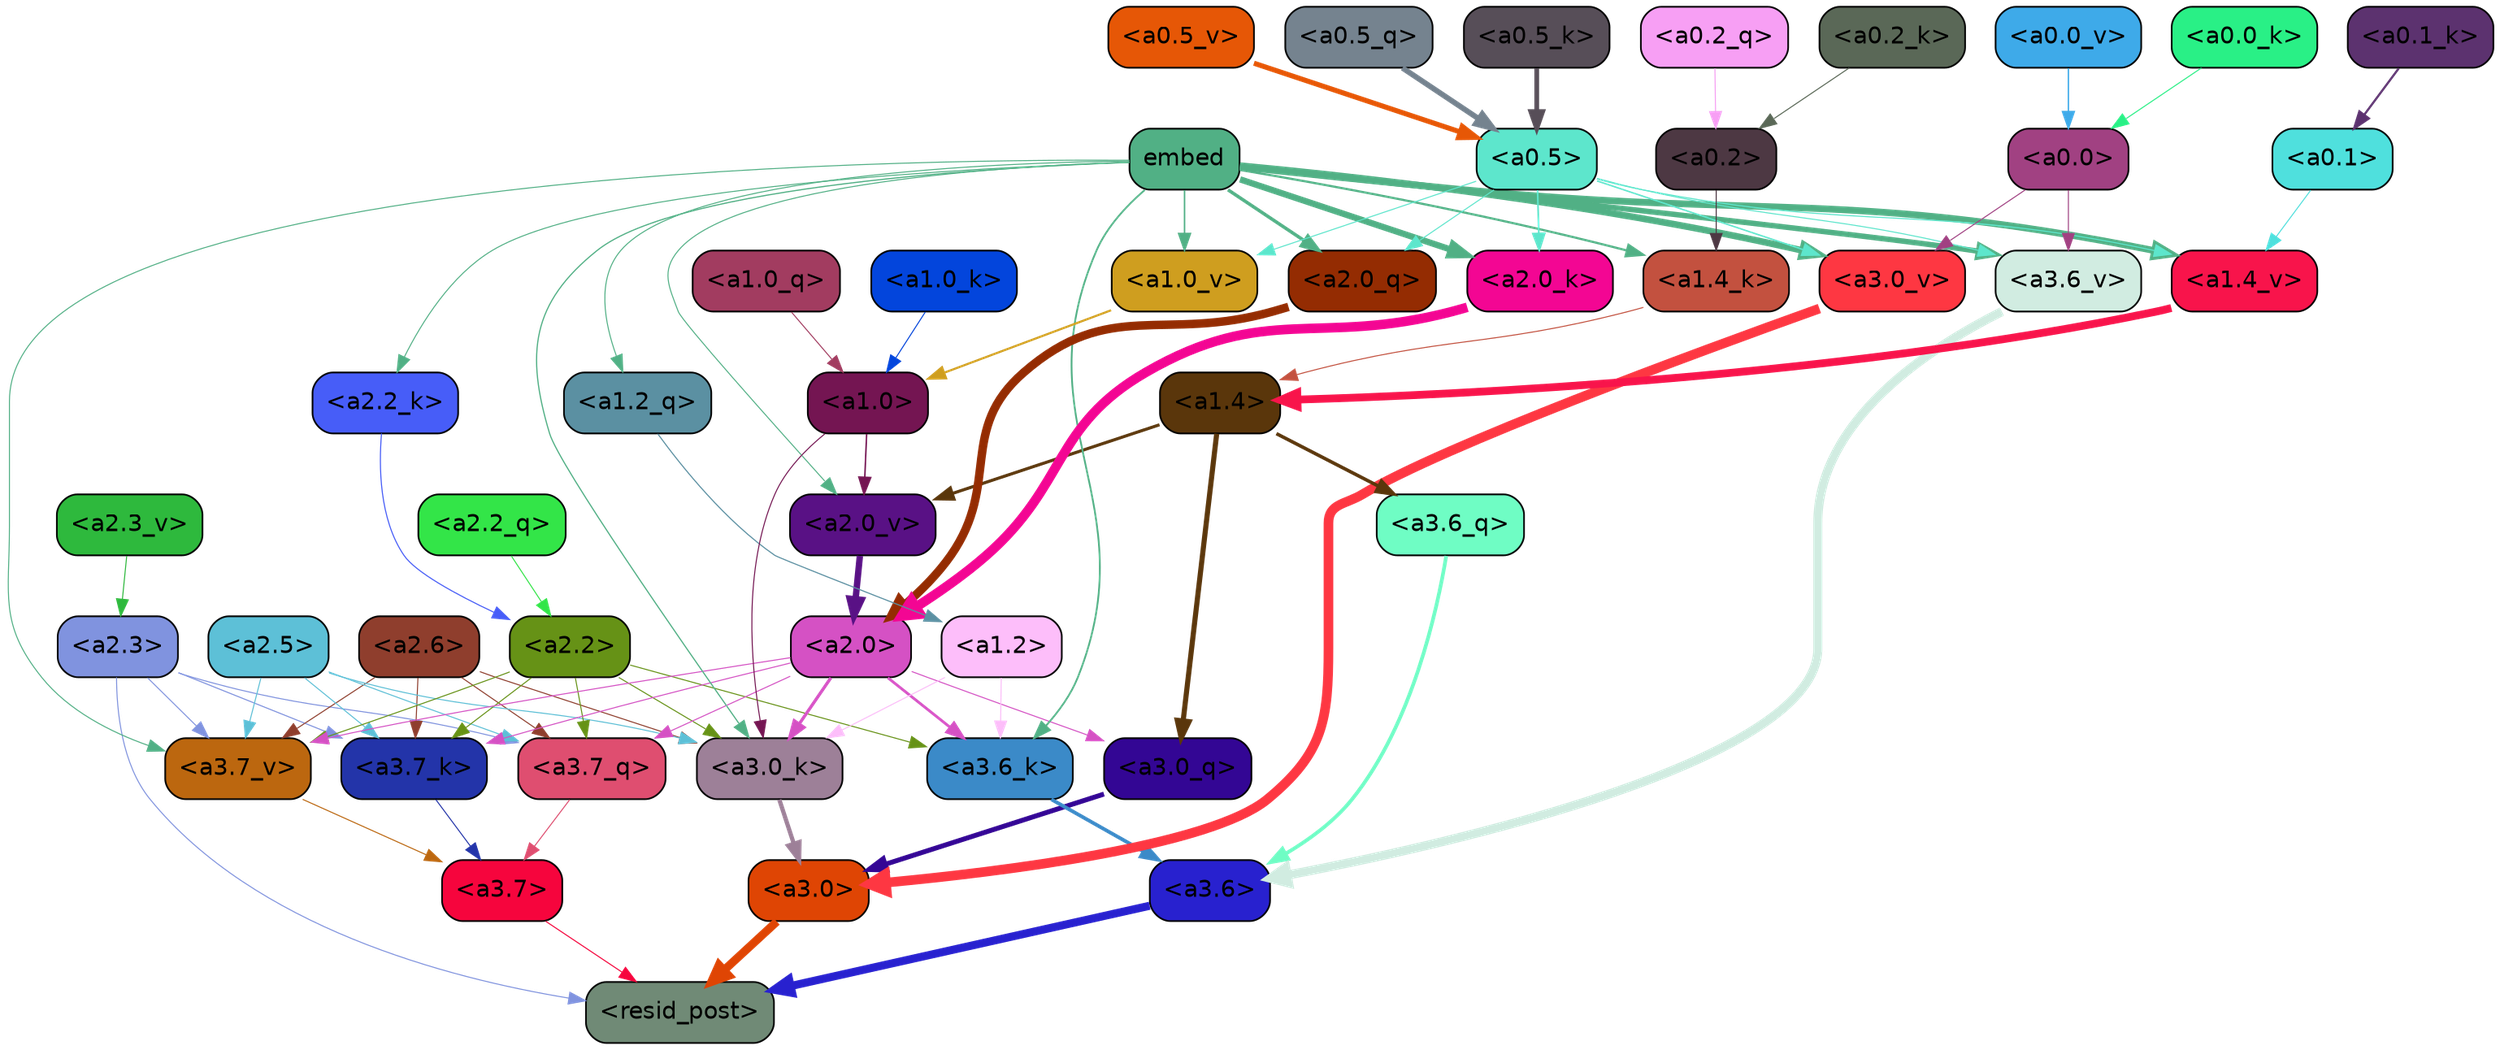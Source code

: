 strict digraph "" {
	graph [bgcolor=transparent,
		layout=dot,
		overlap=false,
		splines=true
	];
	"<a3.7>"	[color=black,
		fillcolor="#f6053d",
		fontname=Helvetica,
		shape=box,
		style="filled, rounded"];
	"<resid_post>"	[color=black,
		fillcolor="#708a76",
		fontname=Helvetica,
		shape=box,
		style="filled, rounded"];
	"<a3.7>" -> "<resid_post>"	[color="#f6053d",
		penwidth=0.6];
	"<a3.6>"	[color=black,
		fillcolor="#2821cf",
		fontname=Helvetica,
		shape=box,
		style="filled, rounded"];
	"<a3.6>" -> "<resid_post>"	[color="#2821cf",
		penwidth=4.751592040061951];
	"<a3.0>"	[color=black,
		fillcolor="#df4504",
		fontname=Helvetica,
		shape=box,
		style="filled, rounded"];
	"<a3.0>" -> "<resid_post>"	[color="#df4504",
		penwidth=4.904066681861877];
	"<a2.3>"	[color=black,
		fillcolor="#8093df",
		fontname=Helvetica,
		shape=box,
		style="filled, rounded"];
	"<a2.3>" -> "<resid_post>"	[color="#8093df",
		penwidth=0.6];
	"<a3.7_q>"	[color=black,
		fillcolor="#df4e70",
		fontname=Helvetica,
		shape=box,
		style="filled, rounded"];
	"<a2.3>" -> "<a3.7_q>"	[color="#8093df",
		penwidth=0.6];
	"<a3.7_k>"	[color=black,
		fillcolor="#2334a9",
		fontname=Helvetica,
		shape=box,
		style="filled, rounded"];
	"<a2.3>" -> "<a3.7_k>"	[color="#8093df",
		penwidth=0.6];
	"<a3.7_v>"	[color=black,
		fillcolor="#bc670f",
		fontname=Helvetica,
		shape=box,
		style="filled, rounded"];
	"<a2.3>" -> "<a3.7_v>"	[color="#8093df",
		penwidth=0.6];
	"<a3.7_q>" -> "<a3.7>"	[color="#df4e70",
		penwidth=0.6];
	"<a3.6_q>"	[color=black,
		fillcolor="#6ffdc4",
		fontname=Helvetica,
		shape=box,
		style="filled, rounded"];
	"<a3.6_q>" -> "<a3.6>"	[color="#6ffdc4",
		penwidth=2.160832464694977];
	"<a3.0_q>"	[color=black,
		fillcolor="#330694",
		fontname=Helvetica,
		shape=box,
		style="filled, rounded"];
	"<a3.0_q>" -> "<a3.0>"	[color="#330694",
		penwidth=2.870753765106201];
	"<a3.7_k>" -> "<a3.7>"	[color="#2334a9",
		penwidth=0.6];
	"<a3.6_k>"	[color=black,
		fillcolor="#3b8ac8",
		fontname=Helvetica,
		shape=box,
		style="filled, rounded"];
	"<a3.6_k>" -> "<a3.6>"	[color="#3b8ac8",
		penwidth=2.13908451795578];
	"<a3.0_k>"	[color=black,
		fillcolor="#9d8098",
		fontname=Helvetica,
		shape=box,
		style="filled, rounded"];
	"<a3.0_k>" -> "<a3.0>"	[color="#9d8098",
		penwidth=2.520303964614868];
	"<a3.7_v>" -> "<a3.7>"	[color="#bc670f",
		penwidth=0.6];
	"<a3.6_v>"	[color=black,
		fillcolor="#d1ece1",
		fontname=Helvetica,
		shape=box,
		style="filled, rounded"];
	"<a3.6_v>" -> "<a3.6>"	[color="#d1ece1",
		penwidth=5.297133803367615];
	"<a3.0_v>"	[color=black,
		fillcolor="#fe3742",
		fontname=Helvetica,
		shape=box,
		style="filled, rounded"];
	"<a3.0_v>" -> "<a3.0>"	[color="#fe3742",
		penwidth=5.680712580680847];
	"<a2.6>"	[color=black,
		fillcolor="#8f3e2d",
		fontname=Helvetica,
		shape=box,
		style="filled, rounded"];
	"<a2.6>" -> "<a3.7_q>"	[color="#8f3e2d",
		penwidth=0.6];
	"<a2.6>" -> "<a3.7_k>"	[color="#8f3e2d",
		penwidth=0.6];
	"<a2.6>" -> "<a3.0_k>"	[color="#8f3e2d",
		penwidth=0.6];
	"<a2.6>" -> "<a3.7_v>"	[color="#8f3e2d",
		penwidth=0.6];
	"<a2.5>"	[color=black,
		fillcolor="#5dc0d7",
		fontname=Helvetica,
		shape=box,
		style="filled, rounded"];
	"<a2.5>" -> "<a3.7_q>"	[color="#5dc0d7",
		penwidth=0.6];
	"<a2.5>" -> "<a3.7_k>"	[color="#5dc0d7",
		penwidth=0.6];
	"<a2.5>" -> "<a3.0_k>"	[color="#5dc0d7",
		penwidth=0.6];
	"<a2.5>" -> "<a3.7_v>"	[color="#5dc0d7",
		penwidth=0.6];
	"<a2.2>"	[color=black,
		fillcolor="#669216",
		fontname=Helvetica,
		shape=box,
		style="filled, rounded"];
	"<a2.2>" -> "<a3.7_q>"	[color="#669216",
		penwidth=0.6];
	"<a2.2>" -> "<a3.7_k>"	[color="#669216",
		penwidth=0.6];
	"<a2.2>" -> "<a3.6_k>"	[color="#669216",
		penwidth=0.6];
	"<a2.2>" -> "<a3.0_k>"	[color="#669216",
		penwidth=0.6];
	"<a2.2>" -> "<a3.7_v>"	[color="#669216",
		penwidth=0.6];
	"<a2.0>"	[color=black,
		fillcolor="#d551c4",
		fontname=Helvetica,
		shape=box,
		style="filled, rounded"];
	"<a2.0>" -> "<a3.7_q>"	[color="#d551c4",
		penwidth=0.6];
	"<a2.0>" -> "<a3.0_q>"	[color="#d551c4",
		penwidth=0.6];
	"<a2.0>" -> "<a3.7_k>"	[color="#d551c4",
		penwidth=0.6];
	"<a2.0>" -> "<a3.6_k>"	[color="#d551c4",
		penwidth=1.5897698998451233];
	"<a2.0>" -> "<a3.0_k>"	[color="#d551c4",
		penwidth=1.8405593037605286];
	"<a2.0>" -> "<a3.7_v>"	[color="#d551c4",
		penwidth=0.6];
	"<a1.4>"	[color=black,
		fillcolor="#5a360b",
		fontname=Helvetica,
		shape=box,
		style="filled, rounded"];
	"<a1.4>" -> "<a3.6_q>"	[color="#5a360b",
		penwidth=2.0260728895664215];
	"<a1.4>" -> "<a3.0_q>"	[color="#5a360b",
		penwidth=3.0185627341270447];
	"<a2.0_v>"	[color=black,
		fillcolor="#591185",
		fontname=Helvetica,
		shape=box,
		style="filled, rounded"];
	"<a1.4>" -> "<a2.0_v>"	[color="#5a360b",
		penwidth=1.7970525026321411];
	"<a1.2>"	[color=black,
		fillcolor="#fdbefa",
		fontname=Helvetica,
		shape=box,
		style="filled, rounded"];
	"<a1.2>" -> "<a3.6_k>"	[color="#fdbefa",
		penwidth=0.6];
	"<a1.2>" -> "<a3.0_k>"	[color="#fdbefa",
		penwidth=0.6];
	embed	[color=black,
		fillcolor="#51b085",
		fontname=Helvetica,
		shape=box,
		style="filled, rounded"];
	embed -> "<a3.6_k>"	[color="#51b085",
		penwidth=1.046662151813507];
	embed -> "<a3.0_k>"	[color="#51b085",
		penwidth=0.6995279788970947];
	embed -> "<a3.7_v>"	[color="#51b085",
		penwidth=0.6];
	embed -> "<a3.6_v>"	[color="#51b085",
		penwidth=3.1840110421180725];
	embed -> "<a3.0_v>"	[color="#51b085",
		penwidth=3.9005755856633186];
	"<a2.0_q>"	[color=black,
		fillcolor="#942c02",
		fontname=Helvetica,
		shape=box,
		style="filled, rounded"];
	embed -> "<a2.0_q>"	[color="#51b085",
		penwidth=1.9669389724731445];
	"<a2.2_k>"	[color=black,
		fillcolor="#475df8",
		fontname=Helvetica,
		shape=box,
		style="filled, rounded"];
	embed -> "<a2.2_k>"	[color="#51b085",
		penwidth=0.6];
	"<a2.0_k>"	[color=black,
		fillcolor="#f30693",
		fontname=Helvetica,
		shape=box,
		style="filled, rounded"];
	embed -> "<a2.0_k>"	[color="#51b085",
		penwidth=3.6898754835128784];
	embed -> "<a2.0_v>"	[color="#51b085",
		penwidth=0.6];
	"<a1.2_q>"	[color=black,
		fillcolor="#5b90a2",
		fontname=Helvetica,
		shape=box,
		style="filled, rounded"];
	embed -> "<a1.2_q>"	[color="#51b085",
		penwidth=0.6];
	"<a1.4_k>"	[color=black,
		fillcolor="#c3513f",
		fontname=Helvetica,
		shape=box,
		style="filled, rounded"];
	embed -> "<a1.4_k>"	[color="#51b085",
		penwidth=1.2758672684431076];
	"<a1.4_v>"	[color=black,
		fillcolor="#f8144b",
		fontname=Helvetica,
		shape=box,
		style="filled, rounded"];
	embed -> "<a1.4_v>"	[color="#51b085",
		penwidth=3.992354243993759];
	"<a1.0_v>"	[color=black,
		fillcolor="#cf9e1f",
		fontname=Helvetica,
		shape=box,
		style="filled, rounded"];
	embed -> "<a1.0_v>"	[color="#51b085",
		penwidth=0.8768336176872253];
	"<a1.0>"	[color=black,
		fillcolor="#741552",
		fontname=Helvetica,
		shape=box,
		style="filled, rounded"];
	"<a1.0>" -> "<a3.0_k>"	[color="#741552",
		penwidth=0.6];
	"<a1.0>" -> "<a2.0_v>"	[color="#741552",
		penwidth=0.8836666345596313];
	"<a0.5>"	[color=black,
		fillcolor="#5de6cc",
		fontname=Helvetica,
		shape=box,
		style="filled, rounded"];
	"<a0.5>" -> "<a3.6_v>"	[color="#5de6cc",
		penwidth=0.6];
	"<a0.5>" -> "<a3.0_v>"	[color="#5de6cc",
		penwidth=0.8493617177009583];
	"<a0.5>" -> "<a2.0_q>"	[color="#5de6cc",
		penwidth=0.6];
	"<a0.5>" -> "<a2.0_k>"	[color="#5de6cc",
		penwidth=0.9942188858985901];
	"<a0.5>" -> "<a1.4_v>"	[color="#5de6cc",
		penwidth=0.6379710733890533];
	"<a0.5>" -> "<a1.0_v>"	[color="#5de6cc",
		penwidth=0.6];
	"<a0.0>"	[color=black,
		fillcolor="#a14182",
		fontname=Helvetica,
		shape=box,
		style="filled, rounded"];
	"<a0.0>" -> "<a3.6_v>"	[color="#a14182",
		penwidth=0.6];
	"<a0.0>" -> "<a3.0_v>"	[color="#a14182",
		penwidth=0.6];
	"<a2.2_q>"	[color=black,
		fillcolor="#33e548",
		fontname=Helvetica,
		shape=box,
		style="filled, rounded"];
	"<a2.2_q>" -> "<a2.2>"	[color="#33e548",
		penwidth=0.6];
	"<a2.0_q>" -> "<a2.0>"	[color="#942c02",
		penwidth=5.0040658712387085];
	"<a2.2_k>" -> "<a2.2>"	[color="#475df8",
		penwidth=0.6304321400821209];
	"<a2.0_k>" -> "<a2.0>"	[color="#f30693",
		penwidth=5.6445024609565735];
	"<a2.3_v>"	[color=black,
		fillcolor="#2eb93d",
		fontname=Helvetica,
		shape=box,
		style="filled, rounded"];
	"<a2.3_v>" -> "<a2.3>"	[color="#2eb93d",
		penwidth=0.6];
	"<a2.0_v>" -> "<a2.0>"	[color="#591185",
		penwidth=3.781584322452545];
	"<a1.2_q>" -> "<a1.2>"	[color="#5b90a2",
		penwidth=0.6481351256370544];
	"<a1.0_q>"	[color=black,
		fillcolor="#a23c60",
		fontname=Helvetica,
		shape=box,
		style="filled, rounded"];
	"<a1.0_q>" -> "<a1.0>"	[color="#a23c60",
		penwidth=0.6];
	"<a1.4_k>" -> "<a1.4>"	[color="#c3513f",
		penwidth=0.6];
	"<a1.0_k>"	[color=black,
		fillcolor="#0345dc",
		fontname=Helvetica,
		shape=box,
		style="filled, rounded"];
	"<a1.0_k>" -> "<a1.0>"	[color="#0345dc",
		penwidth=0.6];
	"<a1.4_v>" -> "<a1.4>"	[color="#f8144b",
		penwidth=4.602061748504639];
	"<a1.0_v>" -> "<a1.0>"	[color="#cf9e1f",
		penwidth=1.227757602930069];
	"<a0.2>"	[color=black,
		fillcolor="#4d3843",
		fontname=Helvetica,
		shape=box,
		style="filled, rounded"];
	"<a0.2>" -> "<a1.4_k>"	[color="#4d3843",
		penwidth=0.6];
	"<a0.1>"	[color=black,
		fillcolor="#4fe0dd",
		fontname=Helvetica,
		shape=box,
		style="filled, rounded"];
	"<a0.1>" -> "<a1.4_v>"	[color="#4fe0dd",
		penwidth=0.6];
	"<a0.5_q>"	[color=black,
		fillcolor="#75838f",
		fontname=Helvetica,
		shape=box,
		style="filled, rounded"];
	"<a0.5_q>" -> "<a0.5>"	[color="#75838f",
		penwidth=3.219071626663208];
	"<a0.2_q>"	[color=black,
		fillcolor="#f79ff4",
		fontname=Helvetica,
		shape=box,
		style="filled, rounded"];
	"<a0.2_q>" -> "<a0.2>"	[color="#f79ff4",
		penwidth=0.6];
	"<a0.5_k>"	[color=black,
		fillcolor="#574e58",
		fontname=Helvetica,
		shape=box,
		style="filled, rounded"];
	"<a0.5_k>" -> "<a0.5>"	[color="#574e58",
		penwidth=2.7730584144592285];
	"<a0.2_k>"	[color=black,
		fillcolor="#5a6857",
		fontname=Helvetica,
		shape=box,
		style="filled, rounded"];
	"<a0.2_k>" -> "<a0.2>"	[color="#5a6857",
		penwidth=0.6];
	"<a0.1_k>"	[color=black,
		fillcolor="#5c326f",
		fontname=Helvetica,
		shape=box,
		style="filled, rounded"];
	"<a0.1_k>" -> "<a0.1>"	[color="#5c326f",
		penwidth=1.281095266342163];
	"<a0.0_k>"	[color=black,
		fillcolor="#29f086",
		fontname=Helvetica,
		shape=box,
		style="filled, rounded"];
	"<a0.0_k>" -> "<a0.0>"	[color="#29f086",
		penwidth=0.6];
	"<a0.5_v>"	[color=black,
		fillcolor="#e65706",
		fontname=Helvetica,
		shape=box,
		style="filled, rounded"];
	"<a0.5_v>" -> "<a0.5>"	[color="#e65706",
		penwidth=2.9687485098838806];
	"<a0.0_v>"	[color=black,
		fillcolor="#3eaae9",
		fontname=Helvetica,
		shape=box,
		style="filled, rounded"];
	"<a0.0_v>" -> "<a0.0>"	[color="#3eaae9",
		penwidth=0.8196042068302631];
}
